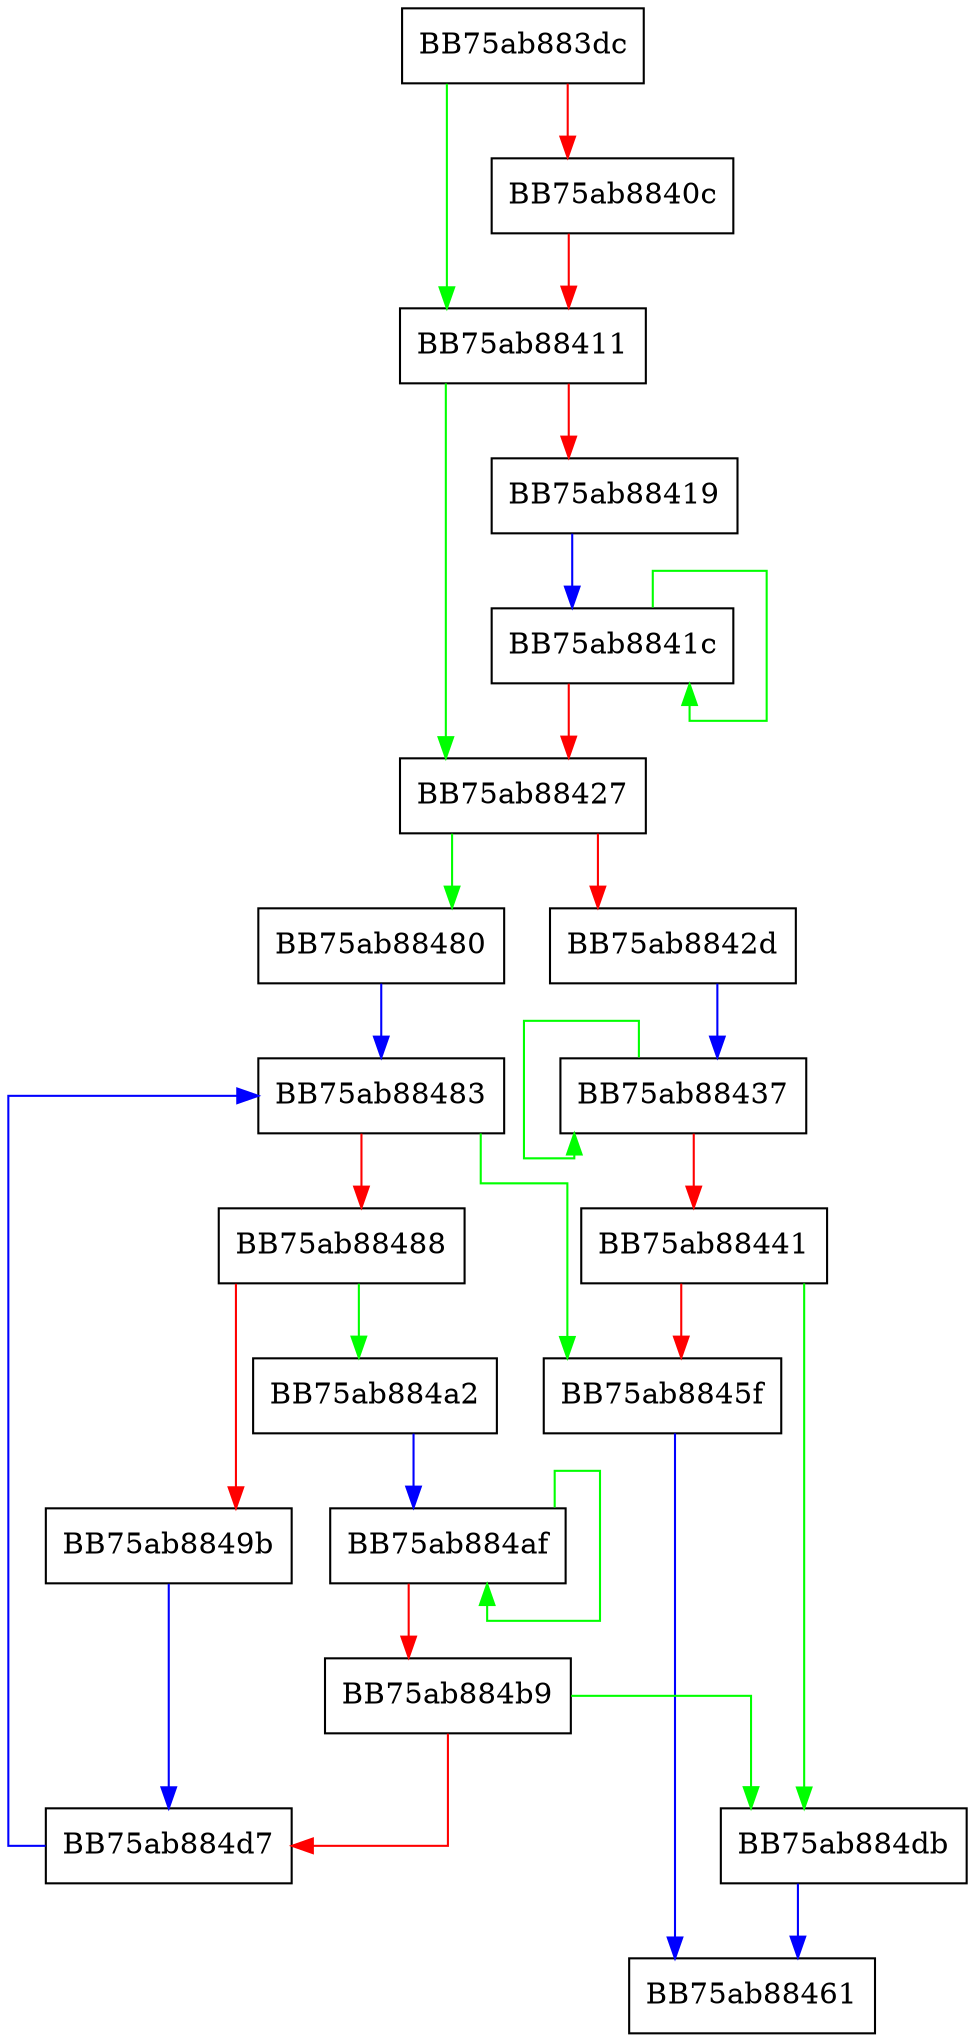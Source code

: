 digraph MatchVersionInfoString {
  node [shape="box"];
  graph [splines=ortho];
  BB75ab883dc -> BB75ab88411 [color="green"];
  BB75ab883dc -> BB75ab8840c [color="red"];
  BB75ab8840c -> BB75ab88411 [color="red"];
  BB75ab88411 -> BB75ab88427 [color="green"];
  BB75ab88411 -> BB75ab88419 [color="red"];
  BB75ab88419 -> BB75ab8841c [color="blue"];
  BB75ab8841c -> BB75ab8841c [color="green"];
  BB75ab8841c -> BB75ab88427 [color="red"];
  BB75ab88427 -> BB75ab88480 [color="green"];
  BB75ab88427 -> BB75ab8842d [color="red"];
  BB75ab8842d -> BB75ab88437 [color="blue"];
  BB75ab88437 -> BB75ab88437 [color="green"];
  BB75ab88437 -> BB75ab88441 [color="red"];
  BB75ab88441 -> BB75ab884db [color="green"];
  BB75ab88441 -> BB75ab8845f [color="red"];
  BB75ab8845f -> BB75ab88461 [color="blue"];
  BB75ab88480 -> BB75ab88483 [color="blue"];
  BB75ab88483 -> BB75ab8845f [color="green"];
  BB75ab88483 -> BB75ab88488 [color="red"];
  BB75ab88488 -> BB75ab884a2 [color="green"];
  BB75ab88488 -> BB75ab8849b [color="red"];
  BB75ab8849b -> BB75ab884d7 [color="blue"];
  BB75ab884a2 -> BB75ab884af [color="blue"];
  BB75ab884af -> BB75ab884af [color="green"];
  BB75ab884af -> BB75ab884b9 [color="red"];
  BB75ab884b9 -> BB75ab884db [color="green"];
  BB75ab884b9 -> BB75ab884d7 [color="red"];
  BB75ab884d7 -> BB75ab88483 [color="blue"];
  BB75ab884db -> BB75ab88461 [color="blue"];
}